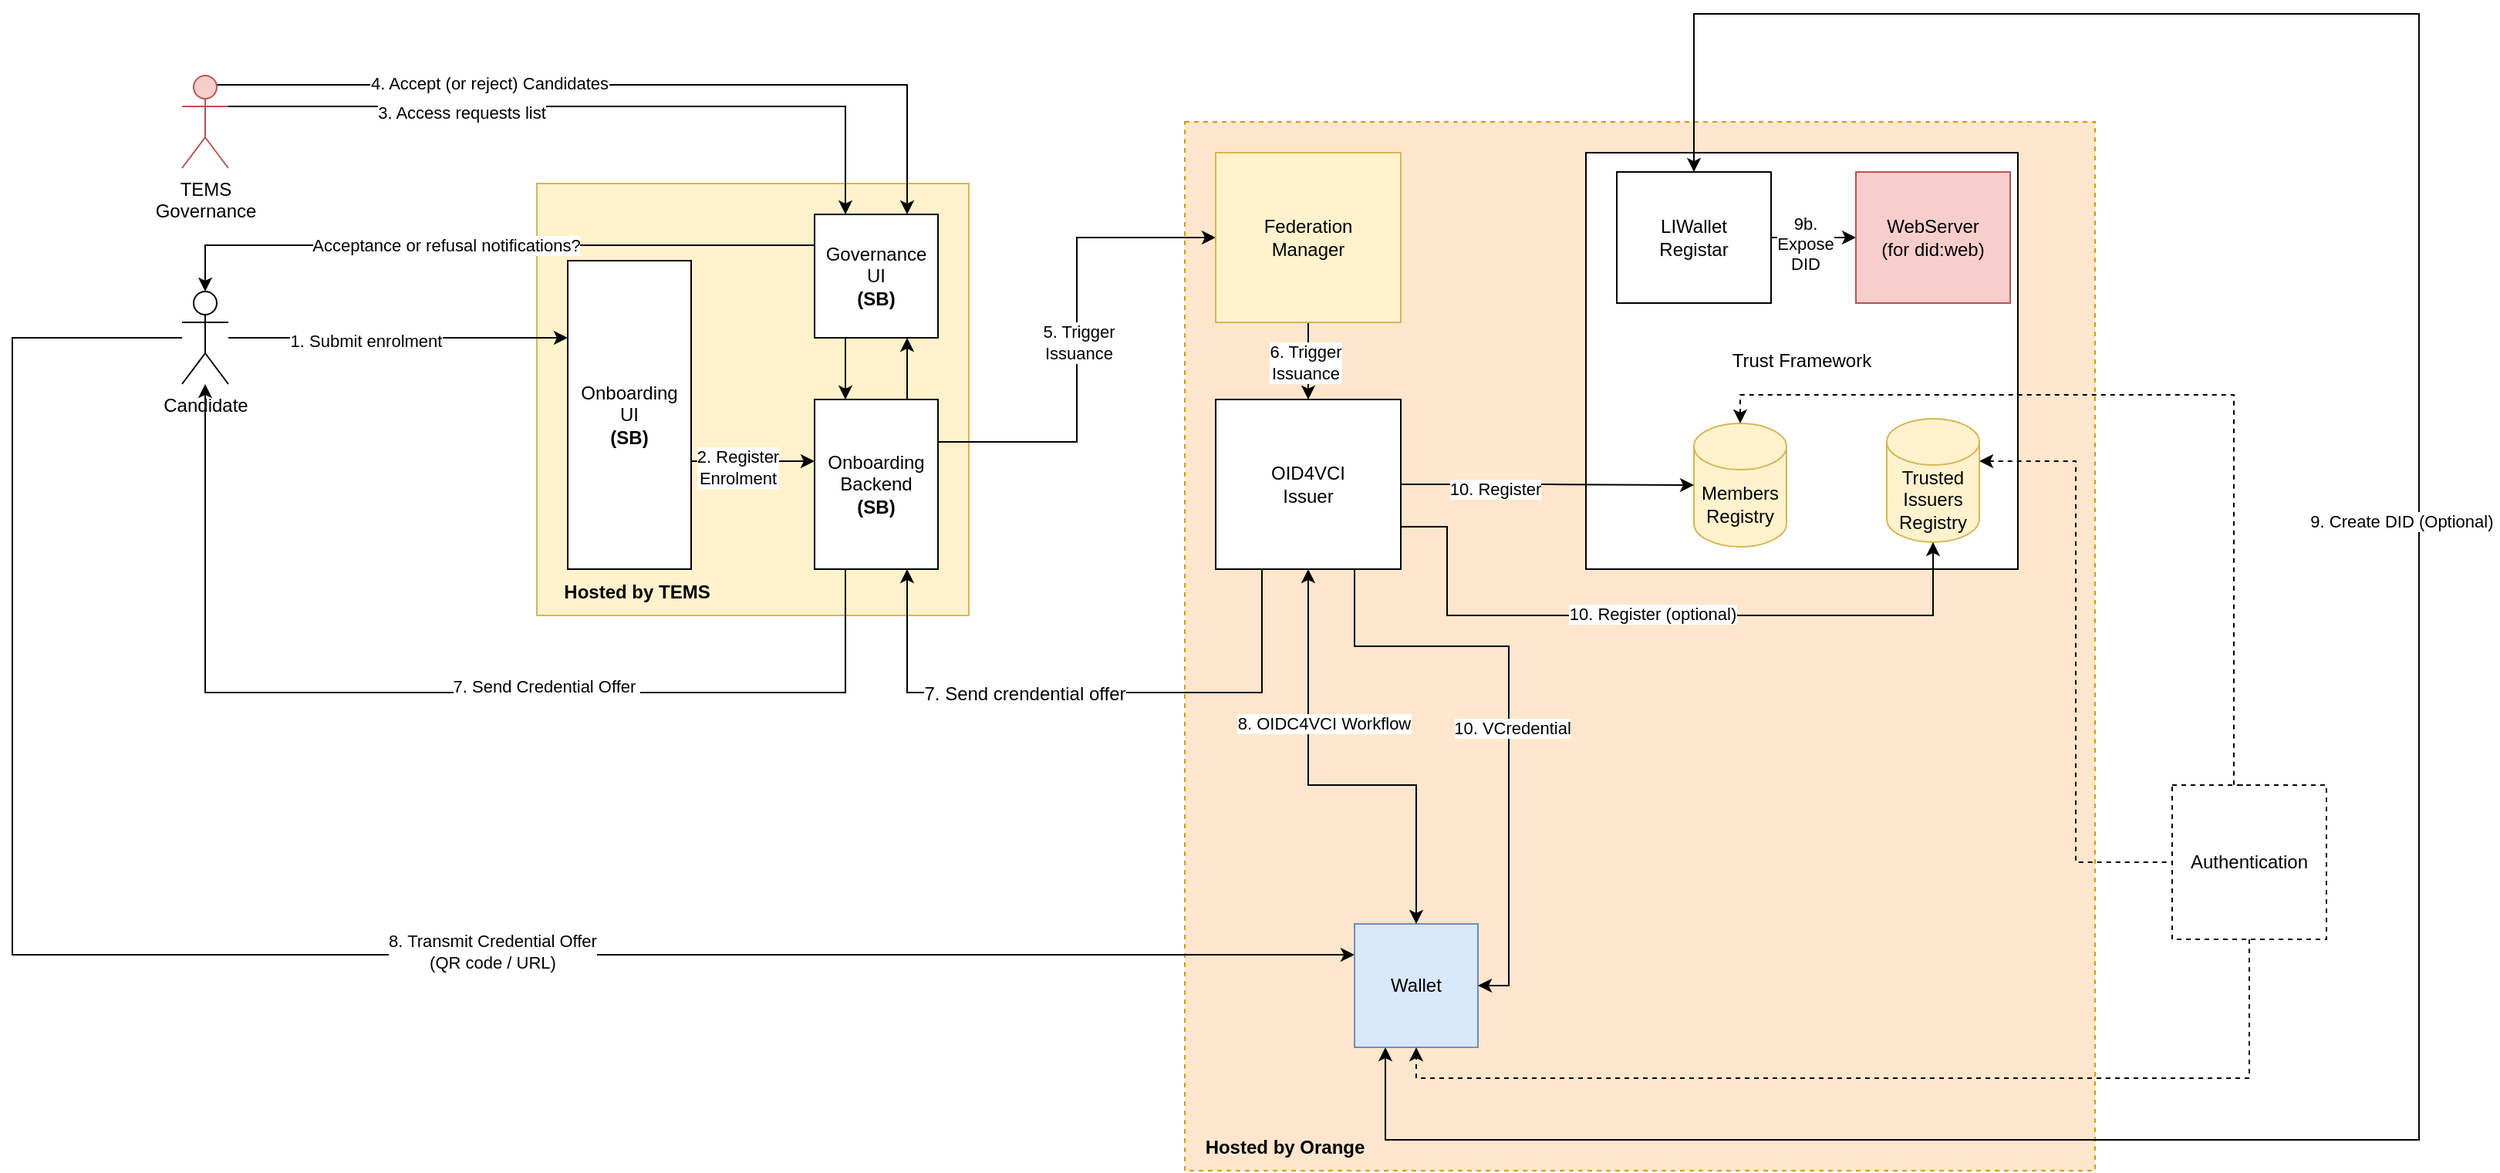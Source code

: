 <mxfile version="26.1.0">
  <diagram name="Page-1" id="sJAaVxMne3HpOywadUw8">
    <mxGraphModel dx="2876" dy="2159" grid="1" gridSize="10" guides="1" tooltips="1" connect="1" arrows="1" fold="1" page="1" pageScale="1" pageWidth="827" pageHeight="1169" math="0" shadow="0">
      <root>
        <mxCell id="0" />
        <mxCell id="1" parent="0" />
        <mxCell id="KAAXwMToxzfPkoBpn0qS-1" value="" style="rounded=0;whiteSpace=wrap;html=1;fillColor=#ffe6cc;strokeColor=#d79b00;dashed=1;" vertex="1" parent="1">
          <mxGeometry x="490" y="30" width="590" height="680" as="geometry" />
        </mxCell>
        <mxCell id="KAAXwMToxzfPkoBpn0qS-2" value="Trust Framework" style="rounded=0;whiteSpace=wrap;html=1;" vertex="1" parent="1">
          <mxGeometry x="750" y="50" width="280" height="270" as="geometry" />
        </mxCell>
        <mxCell id="KAAXwMToxzfPkoBpn0qS-3" value="" style="whiteSpace=wrap;html=1;aspect=fixed;fillColor=#fff2cc;strokeColor=#d6b656;" vertex="1" parent="1">
          <mxGeometry x="70" y="70" width="280" height="280" as="geometry" />
        </mxCell>
        <mxCell id="KAAXwMToxzfPkoBpn0qS-4" style="edgeStyle=orthogonalEdgeStyle;rounded=0;orthogonalLoop=1;jettySize=auto;html=1;exitX=1;exitY=0.25;exitDx=0;exitDy=0;entryX=0;entryY=0.25;entryDx=0;entryDy=0;" edge="1" parent="1">
          <mxGeometry relative="1" as="geometry">
            <mxPoint x="170" y="250" as="sourcePoint" />
            <mxPoint x="250" y="250" as="targetPoint" />
          </mxGeometry>
        </mxCell>
        <mxCell id="KAAXwMToxzfPkoBpn0qS-5" value="2. Register&lt;div&gt;Enrolment&lt;/div&gt;" style="edgeLabel;html=1;align=center;verticalAlign=middle;resizable=0;points=[];" connectable="0" vertex="1" parent="KAAXwMToxzfPkoBpn0qS-4">
          <mxGeometry x="-0.25" y="-4" relative="1" as="geometry">
            <mxPoint as="offset" />
          </mxGeometry>
        </mxCell>
        <mxCell id="KAAXwMToxzfPkoBpn0qS-6" value="Onboarding&lt;div&gt;UI&lt;/div&gt;&lt;div&gt;&lt;b&gt;(SB)&lt;/b&gt;&lt;br&gt;&lt;/div&gt;" style="rounded=0;whiteSpace=wrap;html=1;" vertex="1" parent="1">
          <mxGeometry x="90" y="120" width="80" height="200" as="geometry" />
        </mxCell>
        <mxCell id="KAAXwMToxzfPkoBpn0qS-7" style="edgeStyle=orthogonalEdgeStyle;rounded=0;orthogonalLoop=1;jettySize=auto;html=1;exitX=0.25;exitY=1;exitDx=0;exitDy=0;" edge="1" parent="1" source="KAAXwMToxzfPkoBpn0qS-12" target="KAAXwMToxzfPkoBpn0qS-17">
          <mxGeometry relative="1" as="geometry">
            <mxPoint x="570" y="320" as="sourcePoint" />
            <Array as="points">
              <mxPoint x="270" y="400" />
              <mxPoint x="-145" y="400" />
            </Array>
          </mxGeometry>
        </mxCell>
        <mxCell id="KAAXwMToxzfPkoBpn0qS-8" value="7. Send Credential Offer&amp;nbsp;" style="edgeLabel;html=1;align=center;verticalAlign=middle;resizable=0;points=[];" connectable="0" vertex="1" parent="KAAXwMToxzfPkoBpn0qS-7">
          <mxGeometry x="-0.212" y="-4" relative="1" as="geometry">
            <mxPoint as="offset" />
          </mxGeometry>
        </mxCell>
        <mxCell id="KAAXwMToxzfPkoBpn0qS-9" style="edgeStyle=orthogonalEdgeStyle;rounded=0;orthogonalLoop=1;jettySize=auto;html=1;exitX=1;exitY=0.25;exitDx=0;exitDy=0;entryX=0;entryY=0.5;entryDx=0;entryDy=0;" edge="1" parent="1" source="KAAXwMToxzfPkoBpn0qS-12" target="KAAXwMToxzfPkoBpn0qS-33">
          <mxGeometry relative="1" as="geometry" />
        </mxCell>
        <mxCell id="KAAXwMToxzfPkoBpn0qS-10" value="5. Trigger&lt;div&gt;Issuance&lt;/div&gt;" style="edgeLabel;html=1;align=center;verticalAlign=middle;resizable=0;points=[];" connectable="0" vertex="1" parent="KAAXwMToxzfPkoBpn0qS-9">
          <mxGeometry x="-0.012" y="-1" relative="1" as="geometry">
            <mxPoint as="offset" />
          </mxGeometry>
        </mxCell>
        <mxCell id="KAAXwMToxzfPkoBpn0qS-11" style="edgeStyle=orthogonalEdgeStyle;rounded=0;orthogonalLoop=1;jettySize=auto;html=1;exitX=0.75;exitY=0;exitDx=0;exitDy=0;entryX=0.75;entryY=1;entryDx=0;entryDy=0;" edge="1" parent="1" source="KAAXwMToxzfPkoBpn0qS-12" target="KAAXwMToxzfPkoBpn0qS-52">
          <mxGeometry relative="1" as="geometry" />
        </mxCell>
        <mxCell id="KAAXwMToxzfPkoBpn0qS-12" value="Onboarding&lt;div&gt;Backend&lt;/div&gt;&lt;b&gt;(SB)&lt;/b&gt;" style="rounded=0;whiteSpace=wrap;html=1;" vertex="1" parent="1">
          <mxGeometry x="250" y="210" width="80" height="110" as="geometry" />
        </mxCell>
        <mxCell id="KAAXwMToxzfPkoBpn0qS-13" style="edgeStyle=orthogonalEdgeStyle;rounded=0;orthogonalLoop=1;jettySize=auto;html=1;entryX=0;entryY=0.25;entryDx=0;entryDy=0;" edge="1" parent="1" source="KAAXwMToxzfPkoBpn0qS-17" target="KAAXwMToxzfPkoBpn0qS-6">
          <mxGeometry relative="1" as="geometry" />
        </mxCell>
        <mxCell id="KAAXwMToxzfPkoBpn0qS-14" value="1. Submit enrolment" style="edgeLabel;html=1;align=center;verticalAlign=middle;resizable=0;points=[];" connectable="0" vertex="1" parent="KAAXwMToxzfPkoBpn0qS-13">
          <mxGeometry x="-0.191" y="-2" relative="1" as="geometry">
            <mxPoint as="offset" />
          </mxGeometry>
        </mxCell>
        <mxCell id="KAAXwMToxzfPkoBpn0qS-15" style="edgeStyle=orthogonalEdgeStyle;rounded=0;orthogonalLoop=1;jettySize=auto;html=1;entryX=0;entryY=0.25;entryDx=0;entryDy=0;" edge="1" parent="1" source="KAAXwMToxzfPkoBpn0qS-17" target="KAAXwMToxzfPkoBpn0qS-28">
          <mxGeometry relative="1" as="geometry">
            <Array as="points">
              <mxPoint x="-270" y="170" />
              <mxPoint x="-270" y="570" />
            </Array>
          </mxGeometry>
        </mxCell>
        <mxCell id="KAAXwMToxzfPkoBpn0qS-16" value="8. Transmit Credential Offer&lt;div&gt;(QR code / URL)&lt;/div&gt;" style="edgeLabel;html=1;align=center;verticalAlign=middle;resizable=0;points=[];" connectable="0" vertex="1" parent="KAAXwMToxzfPkoBpn0qS-15">
          <mxGeometry x="0.19" y="2" relative="1" as="geometry">
            <mxPoint as="offset" />
          </mxGeometry>
        </mxCell>
        <mxCell id="KAAXwMToxzfPkoBpn0qS-17" value="Candidate" style="shape=umlActor;verticalLabelPosition=bottom;verticalAlign=top;html=1;outlineConnect=0;" vertex="1" parent="1">
          <mxGeometry x="-160" y="140" width="30" height="60" as="geometry" />
        </mxCell>
        <mxCell id="KAAXwMToxzfPkoBpn0qS-18" style="edgeStyle=orthogonalEdgeStyle;rounded=0;orthogonalLoop=1;jettySize=auto;html=1;exitX=0.75;exitY=0.1;exitDx=0;exitDy=0;exitPerimeter=0;entryX=0.75;entryY=0;entryDx=0;entryDy=0;" edge="1" parent="1" source="KAAXwMToxzfPkoBpn0qS-20" target="KAAXwMToxzfPkoBpn0qS-52">
          <mxGeometry relative="1" as="geometry">
            <mxPoint x="310" y="100" as="targetPoint" />
          </mxGeometry>
        </mxCell>
        <mxCell id="KAAXwMToxzfPkoBpn0qS-19" value="4. Accept (or reject) Candidates" style="edgeLabel;html=1;align=center;verticalAlign=middle;resizable=0;points=[];" connectable="0" vertex="1" parent="KAAXwMToxzfPkoBpn0qS-18">
          <mxGeometry x="-0.336" y="1" relative="1" as="geometry">
            <mxPoint as="offset" />
          </mxGeometry>
        </mxCell>
        <mxCell id="KAAXwMToxzfPkoBpn0qS-20" value="TEMS&lt;div&gt;Governance&lt;/div&gt;" style="shape=umlActor;verticalLabelPosition=bottom;verticalAlign=top;html=1;outlineConnect=0;fillColor=#f8cecc;strokeColor=#b85450;" vertex="1" parent="1">
          <mxGeometry x="-160" width="30" height="60" as="geometry" />
        </mxCell>
        <mxCell id="KAAXwMToxzfPkoBpn0qS-21" style="edgeStyle=orthogonalEdgeStyle;rounded=0;orthogonalLoop=1;jettySize=auto;html=1;entryX=1;entryY=0.333;entryDx=0;entryDy=0;entryPerimeter=0;startArrow=classic;startFill=1;endArrow=none;endFill=0;" edge="1" parent="1" target="KAAXwMToxzfPkoBpn0qS-20">
          <mxGeometry relative="1" as="geometry">
            <mxPoint x="270" y="90" as="sourcePoint" />
            <Array as="points">
              <mxPoint x="270" y="20" />
            </Array>
          </mxGeometry>
        </mxCell>
        <mxCell id="KAAXwMToxzfPkoBpn0qS-22" value="3. Access requests list" style="edgeLabel;html=1;align=center;verticalAlign=middle;resizable=0;points=[];" connectable="0" vertex="1" parent="KAAXwMToxzfPkoBpn0qS-21">
          <mxGeometry x="0.36" y="4" relative="1" as="geometry">
            <mxPoint as="offset" />
          </mxGeometry>
        </mxCell>
        <mxCell id="KAAXwMToxzfPkoBpn0qS-23" style="edgeStyle=orthogonalEdgeStyle;rounded=0;orthogonalLoop=1;jettySize=auto;html=1;exitX=0.25;exitY=1;exitDx=0;exitDy=0;entryX=0.75;entryY=1;entryDx=0;entryDy=0;" edge="1" parent="1" source="KAAXwMToxzfPkoBpn0qS-25" target="KAAXwMToxzfPkoBpn0qS-12">
          <mxGeometry relative="1" as="geometry">
            <Array as="points">
              <mxPoint x="540" y="400" />
              <mxPoint x="310" y="400" />
            </Array>
          </mxGeometry>
        </mxCell>
        <mxCell id="KAAXwMToxzfPkoBpn0qS-24" value="7. Send crendential offer " style="edgeLabel;html=1;align=center;verticalAlign=middle;resizable=0;points=[];fontSize=12;" connectable="0" vertex="1" parent="KAAXwMToxzfPkoBpn0qS-23">
          <mxGeometry x="0.2" y="1" relative="1" as="geometry">
            <mxPoint as="offset" />
          </mxGeometry>
        </mxCell>
        <mxCell id="KAAXwMToxzfPkoBpn0qS-25" value="OID4VCI&lt;div&gt;Issuer&lt;/div&gt;" style="rounded=0;whiteSpace=wrap;html=1;" vertex="1" parent="1">
          <mxGeometry x="510" y="210" width="120" height="110" as="geometry" />
        </mxCell>
        <mxCell id="KAAXwMToxzfPkoBpn0qS-26" style="edgeStyle=orthogonalEdgeStyle;rounded=0;orthogonalLoop=1;jettySize=auto;html=1;exitX=0.25;exitY=1;exitDx=0;exitDy=0;entryX=0.5;entryY=0;entryDx=0;entryDy=0;endArrow=classic;endFill=1;startArrow=classic;startFill=1;" edge="1" parent="1" source="KAAXwMToxzfPkoBpn0qS-28" target="KAAXwMToxzfPkoBpn0qS-36">
          <mxGeometry relative="1" as="geometry">
            <Array as="points">
              <mxPoint x="620" y="690" />
              <mxPoint x="1290" y="690" />
              <mxPoint x="1290" y="-40" />
              <mxPoint x="820" y="-40" />
            </Array>
          </mxGeometry>
        </mxCell>
        <mxCell id="KAAXwMToxzfPkoBpn0qS-27" value="9. Create DID (Optional)&amp;nbsp;" style="edgeLabel;html=1;align=center;verticalAlign=middle;resizable=0;points=[];" connectable="0" vertex="1" parent="KAAXwMToxzfPkoBpn0qS-26">
          <mxGeometry x="0.223" y="2" relative="1" as="geometry">
            <mxPoint x="-8" y="112" as="offset" />
          </mxGeometry>
        </mxCell>
        <mxCell id="KAAXwMToxzfPkoBpn0qS-28" value="Wallet" style="rounded=0;whiteSpace=wrap;html=1;fillColor=#dae8fc;strokeColor=#6c8ebf;" vertex="1" parent="1">
          <mxGeometry x="600" y="550" width="80" height="80" as="geometry" />
        </mxCell>
        <mxCell id="KAAXwMToxzfPkoBpn0qS-29" style="edgeStyle=orthogonalEdgeStyle;rounded=0;orthogonalLoop=1;jettySize=auto;html=1;startArrow=classic;startFill=1;entryX=0.5;entryY=1;entryDx=0;entryDy=0;exitX=0.5;exitY=0;exitDx=0;exitDy=0;" edge="1" parent="1" source="KAAXwMToxzfPkoBpn0qS-28" target="KAAXwMToxzfPkoBpn0qS-25">
          <mxGeometry relative="1" as="geometry">
            <mxPoint x="-120" y="430" as="sourcePoint" />
            <mxPoint x="570" y="350" as="targetPoint" />
            <Array as="points">
              <mxPoint x="640" y="460" />
              <mxPoint x="570" y="460" />
            </Array>
          </mxGeometry>
        </mxCell>
        <mxCell id="KAAXwMToxzfPkoBpn0qS-30" value="8. OIDC4VCI Workflow" style="edgeLabel;html=1;align=center;verticalAlign=middle;resizable=0;points=[];" connectable="0" vertex="1" parent="KAAXwMToxzfPkoBpn0qS-29">
          <mxGeometry x="-0.081" y="-4" relative="1" as="geometry">
            <mxPoint x="-12" y="-36" as="offset" />
          </mxGeometry>
        </mxCell>
        <mxCell id="KAAXwMToxzfPkoBpn0qS-31" style="edgeStyle=orthogonalEdgeStyle;rounded=0;orthogonalLoop=1;jettySize=auto;html=1;exitX=0.5;exitY=1;exitDx=0;exitDy=0;entryX=0.5;entryY=0;entryDx=0;entryDy=0;" edge="1" parent="1" source="KAAXwMToxzfPkoBpn0qS-33" target="KAAXwMToxzfPkoBpn0qS-25">
          <mxGeometry relative="1" as="geometry" />
        </mxCell>
        <mxCell id="KAAXwMToxzfPkoBpn0qS-32" value="6. Trigger&lt;div&gt;Issuance&lt;/div&gt;" style="edgeLabel;html=1;align=center;verticalAlign=middle;resizable=0;points=[];" connectable="0" vertex="1" parent="KAAXwMToxzfPkoBpn0qS-31">
          <mxGeometry x="0.04" y="-2" relative="1" as="geometry">
            <mxPoint as="offset" />
          </mxGeometry>
        </mxCell>
        <mxCell id="KAAXwMToxzfPkoBpn0qS-33" value="Federation&lt;div&gt;Manager&lt;/div&gt;" style="rounded=0;whiteSpace=wrap;html=1;fillColor=#fff2cc;strokeColor=#d6b656;" vertex="1" parent="1">
          <mxGeometry x="510" y="50" width="120" height="110" as="geometry" />
        </mxCell>
        <mxCell id="KAAXwMToxzfPkoBpn0qS-34" style="edgeStyle=orthogonalEdgeStyle;rounded=0;orthogonalLoop=1;jettySize=auto;html=1;exitX=1;exitY=0.5;exitDx=0;exitDy=0;entryX=0;entryY=0.5;entryDx=0;entryDy=0;" edge="1" parent="1" source="KAAXwMToxzfPkoBpn0qS-36" target="KAAXwMToxzfPkoBpn0qS-37">
          <mxGeometry relative="1" as="geometry" />
        </mxCell>
        <mxCell id="KAAXwMToxzfPkoBpn0qS-35" value="9b.&lt;div&gt;Expose&lt;/div&gt;&lt;div&gt;DID&lt;/div&gt;" style="edgeLabel;html=1;align=center;verticalAlign=middle;resizable=0;points=[];" connectable="0" vertex="1" parent="KAAXwMToxzfPkoBpn0qS-34">
          <mxGeometry x="-0.2" y="-4" relative="1" as="geometry">
            <mxPoint as="offset" />
          </mxGeometry>
        </mxCell>
        <mxCell id="KAAXwMToxzfPkoBpn0qS-36" value="&lt;div&gt;LIWallet&lt;/div&gt;&lt;div&gt;Registar&lt;/div&gt;" style="rounded=0;whiteSpace=wrap;html=1;" vertex="1" parent="1">
          <mxGeometry x="770" y="62.5" width="100" height="85" as="geometry" />
        </mxCell>
        <mxCell id="KAAXwMToxzfPkoBpn0qS-37" value="WebServer&lt;div&gt;(for did:web)&lt;/div&gt;" style="rounded=0;whiteSpace=wrap;html=1;fillColor=#f8cecc;strokeColor=#b85450;" vertex="1" parent="1">
          <mxGeometry x="925" y="62.5" width="100" height="85" as="geometry" />
        </mxCell>
        <mxCell id="KAAXwMToxzfPkoBpn0qS-38" value="Members&lt;div&gt;Registry&lt;/div&gt;" style="shape=cylinder3;whiteSpace=wrap;html=1;boundedLbl=1;backgroundOutline=1;size=15;fillColor=#fff2cc;strokeColor=#d6b656;" vertex="1" parent="1">
          <mxGeometry x="820" y="225.5" width="60" height="80" as="geometry" />
        </mxCell>
        <mxCell id="KAAXwMToxzfPkoBpn0qS-39" style="edgeStyle=orthogonalEdgeStyle;rounded=0;orthogonalLoop=1;jettySize=auto;html=1;exitX=1;exitY=0;exitDx=0;exitDy=27.5;exitPerimeter=0;entryX=0;entryY=0.5;entryDx=0;entryDy=0;dashed=1;endArrow=none;endFill=0;startArrow=classic;startFill=1;" edge="1" parent="1" source="KAAXwMToxzfPkoBpn0qS-40" target="KAAXwMToxzfPkoBpn0qS-47">
          <mxGeometry relative="1" as="geometry" />
        </mxCell>
        <mxCell id="KAAXwMToxzfPkoBpn0qS-40" value="Trusted&lt;div&gt;Issuers&lt;/div&gt;&lt;div&gt;Registry&lt;/div&gt;" style="shape=cylinder3;whiteSpace=wrap;html=1;boundedLbl=1;backgroundOutline=1;size=15;fillColor=#fff2cc;strokeColor=#d6b656;" vertex="1" parent="1">
          <mxGeometry x="945" y="222.5" width="60" height="80" as="geometry" />
        </mxCell>
        <mxCell id="KAAXwMToxzfPkoBpn0qS-41" style="edgeStyle=orthogonalEdgeStyle;rounded=0;orthogonalLoop=1;jettySize=auto;html=1;exitX=0.75;exitY=1;exitDx=0;exitDy=0;entryX=1;entryY=0.5;entryDx=0;entryDy=0;" edge="1" parent="1" source="KAAXwMToxzfPkoBpn0qS-25" target="KAAXwMToxzfPkoBpn0qS-28">
          <mxGeometry relative="1" as="geometry">
            <Array as="points">
              <mxPoint x="600" y="370" />
              <mxPoint x="700" y="370" />
              <mxPoint x="700" y="590" />
            </Array>
            <mxPoint x="640" y="370" as="sourcePoint" />
            <mxPoint x="720" y="640" as="targetPoint" />
          </mxGeometry>
        </mxCell>
        <mxCell id="KAAXwMToxzfPkoBpn0qS-42" value="10. VCredential" style="edgeLabel;html=1;align=center;verticalAlign=middle;resizable=0;points=[];" connectable="0" vertex="1" parent="KAAXwMToxzfPkoBpn0qS-41">
          <mxGeometry x="0.041" y="2" relative="1" as="geometry">
            <mxPoint as="offset" />
          </mxGeometry>
        </mxCell>
        <mxCell id="KAAXwMToxzfPkoBpn0qS-43" style="edgeStyle=orthogonalEdgeStyle;rounded=0;orthogonalLoop=1;jettySize=auto;html=1;exitX=1;exitY=0.5;exitDx=0;exitDy=0;entryX=0;entryY=0.5;entryDx=0;entryDy=0;entryPerimeter=0;" edge="1" parent="1" source="KAAXwMToxzfPkoBpn0qS-25" target="KAAXwMToxzfPkoBpn0qS-38">
          <mxGeometry relative="1" as="geometry" />
        </mxCell>
        <mxCell id="KAAXwMToxzfPkoBpn0qS-44" value="10. Register" style="edgeLabel;html=1;align=center;verticalAlign=middle;resizable=0;points=[];" connectable="0" vertex="1" parent="KAAXwMToxzfPkoBpn0qS-43">
          <mxGeometry x="-0.365" y="-3" relative="1" as="geometry">
            <mxPoint as="offset" />
          </mxGeometry>
        </mxCell>
        <mxCell id="KAAXwMToxzfPkoBpn0qS-45" style="edgeStyle=orthogonalEdgeStyle;rounded=0;orthogonalLoop=1;jettySize=auto;html=1;exitX=1;exitY=0.75;exitDx=0;exitDy=0;entryX=0.5;entryY=1;entryDx=0;entryDy=0;entryPerimeter=0;" edge="1" parent="1" source="KAAXwMToxzfPkoBpn0qS-25" target="KAAXwMToxzfPkoBpn0qS-40">
          <mxGeometry relative="1" as="geometry">
            <Array as="points">
              <mxPoint x="660" y="293" />
              <mxPoint x="660" y="350" />
              <mxPoint x="975" y="350" />
            </Array>
          </mxGeometry>
        </mxCell>
        <mxCell id="KAAXwMToxzfPkoBpn0qS-46" value="10. Register (optional)" style="edgeLabel;html=1;align=center;verticalAlign=middle;resizable=0;points=[];" connectable="0" vertex="1" parent="KAAXwMToxzfPkoBpn0qS-45">
          <mxGeometry x="-0.025" y="1" relative="1" as="geometry">
            <mxPoint x="1" as="offset" />
          </mxGeometry>
        </mxCell>
        <mxCell id="KAAXwMToxzfPkoBpn0qS-47" value="Authentication" style="whiteSpace=wrap;html=1;aspect=fixed;strokeColor=default;fillColor=none;dashed=1;" vertex="1" parent="1">
          <mxGeometry x="1130" y="460" width="100" height="100" as="geometry" />
        </mxCell>
        <mxCell id="KAAXwMToxzfPkoBpn0qS-48" style="edgeStyle=orthogonalEdgeStyle;rounded=0;orthogonalLoop=1;jettySize=auto;html=1;exitX=0.5;exitY=0;exitDx=0;exitDy=0;exitPerimeter=0;entryX=0.5;entryY=0;entryDx=0;entryDy=0;dashed=1;endArrow=none;endFill=0;startArrow=classic;startFill=1;" edge="1" parent="1" source="KAAXwMToxzfPkoBpn0qS-38" target="KAAXwMToxzfPkoBpn0qS-47">
          <mxGeometry relative="1" as="geometry">
            <Array as="points">
              <mxPoint x="850" y="207" />
              <mxPoint x="1170" y="207" />
            </Array>
          </mxGeometry>
        </mxCell>
        <mxCell id="KAAXwMToxzfPkoBpn0qS-49" value="&lt;b&gt;Hosted by TEMS&lt;/b&gt;" style="text;html=1;align=center;verticalAlign=middle;whiteSpace=wrap;rounded=0;" vertex="1" parent="1">
          <mxGeometry x="70" y="320" width="130" height="30" as="geometry" />
        </mxCell>
        <mxCell id="KAAXwMToxzfPkoBpn0qS-50" value="&lt;div&gt;&lt;b&gt;Hosted by Orange&lt;/b&gt;&lt;/div&gt;" style="text;html=1;align=center;verticalAlign=middle;whiteSpace=wrap;rounded=0;" vertex="1" parent="1">
          <mxGeometry x="490" y="680" width="130" height="30" as="geometry" />
        </mxCell>
        <mxCell id="KAAXwMToxzfPkoBpn0qS-51" value="" style="edgeStyle=orthogonalEdgeStyle;rounded=0;orthogonalLoop=1;jettySize=auto;html=1;" edge="1" parent="1" source="KAAXwMToxzfPkoBpn0qS-52" target="KAAXwMToxzfPkoBpn0qS-12">
          <mxGeometry relative="1" as="geometry">
            <Array as="points">
              <mxPoint x="270" y="190" />
              <mxPoint x="270" y="190" />
            </Array>
          </mxGeometry>
        </mxCell>
        <mxCell id="KAAXwMToxzfPkoBpn0qS-52" value="Governance&lt;div&gt;UI&lt;/div&gt;&lt;b&gt;(SB)&lt;/b&gt;" style="rounded=0;whiteSpace=wrap;html=1;" vertex="1" parent="1">
          <mxGeometry x="250" y="90" width="80" height="80" as="geometry" />
        </mxCell>
        <mxCell id="KAAXwMToxzfPkoBpn0qS-53" style="edgeStyle=orthogonalEdgeStyle;rounded=0;orthogonalLoop=1;jettySize=auto;html=1;exitX=0.5;exitY=1;exitDx=0;exitDy=0;entryX=0.5;entryY=1;entryDx=0;entryDy=0;dashed=1;" edge="1" parent="1" source="KAAXwMToxzfPkoBpn0qS-47" target="KAAXwMToxzfPkoBpn0qS-28">
          <mxGeometry relative="1" as="geometry" />
        </mxCell>
        <mxCell id="KAAXwMToxzfPkoBpn0qS-54" style="edgeStyle=orthogonalEdgeStyle;rounded=0;orthogonalLoop=1;jettySize=auto;html=1;exitX=0;exitY=0.25;exitDx=0;exitDy=0;entryX=0.5;entryY=0;entryDx=0;entryDy=0;entryPerimeter=0;" edge="1" parent="1" source="KAAXwMToxzfPkoBpn0qS-52" target="KAAXwMToxzfPkoBpn0qS-17">
          <mxGeometry relative="1" as="geometry" />
        </mxCell>
        <mxCell id="KAAXwMToxzfPkoBpn0qS-55" value="Acceptance or refusal notifications?" style="edgeLabel;html=1;align=center;verticalAlign=middle;resizable=0;points=[];" connectable="0" vertex="1" parent="KAAXwMToxzfPkoBpn0qS-54">
          <mxGeometry x="0.125" relative="1" as="geometry">
            <mxPoint as="offset" />
          </mxGeometry>
        </mxCell>
      </root>
    </mxGraphModel>
  </diagram>
</mxfile>
